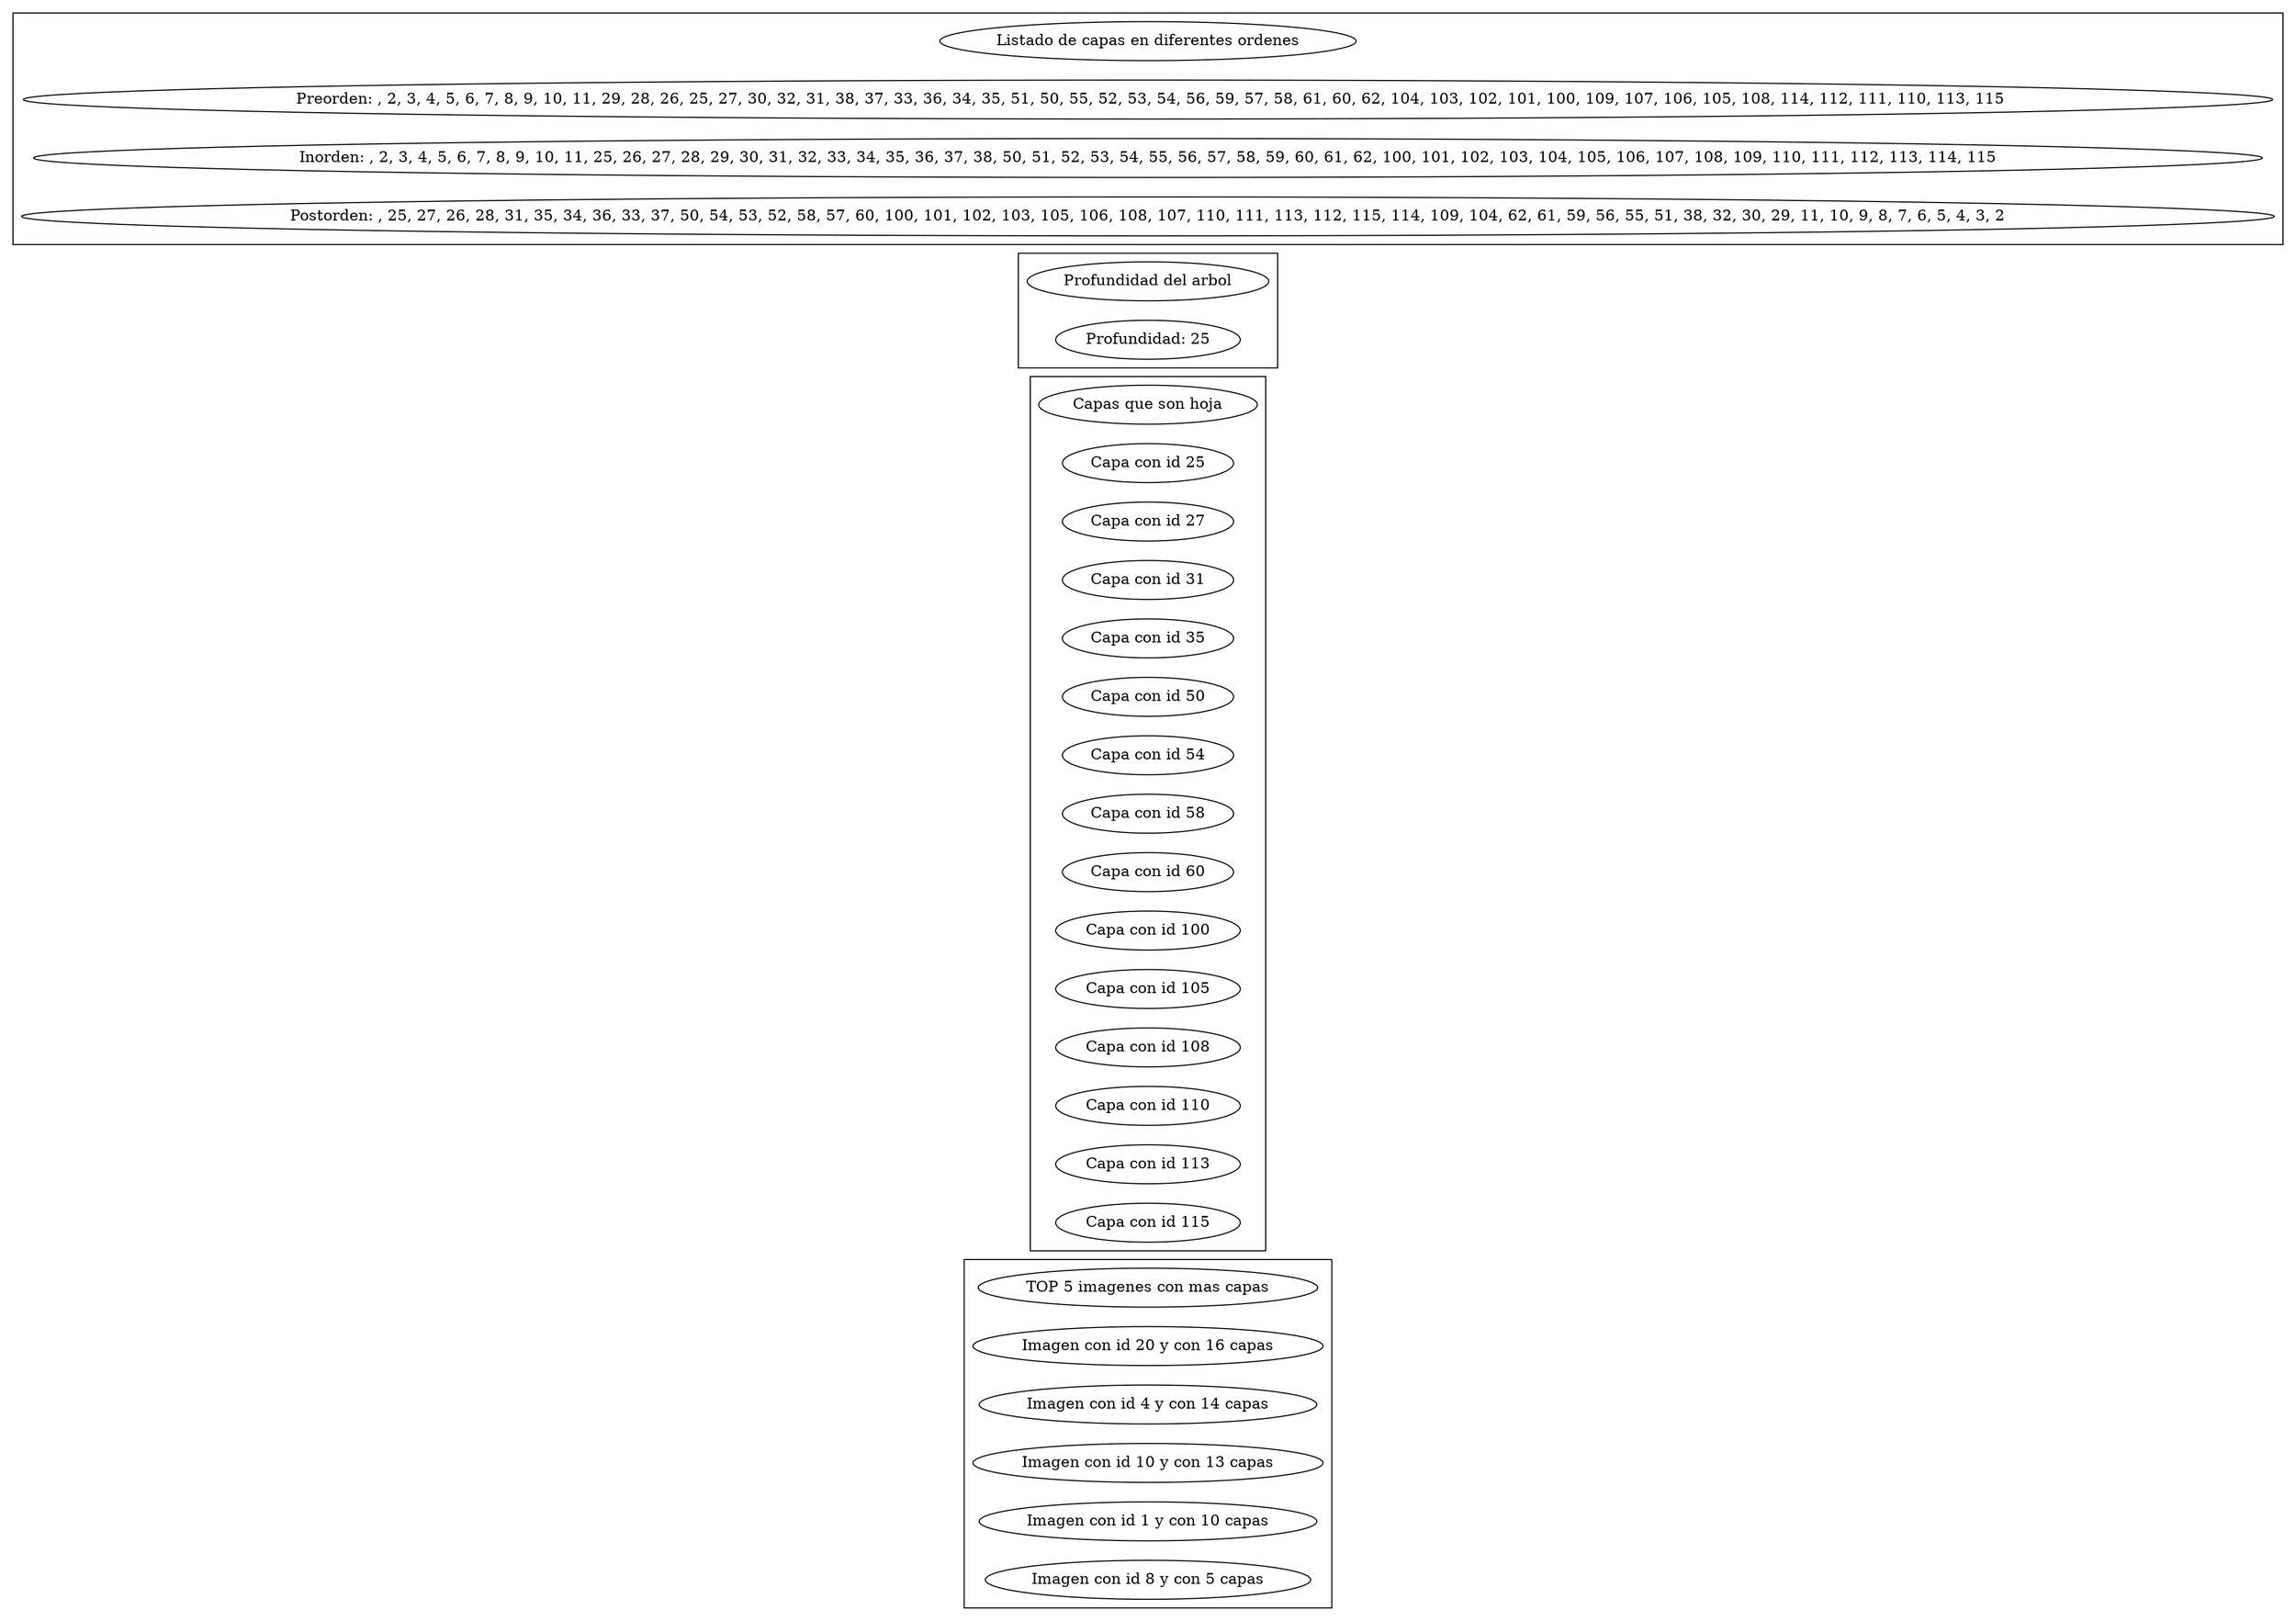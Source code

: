  digraph G {
 subgraph cluster_0 {
 "NodoEtiqueta" [label="TOP 5 imagenes con mas capas"]
 "Nodobeeb72eb-96cc-461b-7d1b-28a2b5ffedad" [label="Imagen con id 20 y con 16 capas"]
 "Nodo3e83806f-f30b-48fe-4d7b-a1e0dbcbec5c" [label="Imagen con id 4 y con 14 capas"]
 "Nodof7ac29bc-b1f8-4418-403e-baafcbe7331b" [label="Imagen con id 10 y con 13 capas"]
 "Nodo0e696faf-7527-461a-7c29-5433efddef50" [label="Imagen con id 1 y con 10 capas"]
 "Nodoeaf1a323-81ad-487f-53c0-0f243fb83d22" [label="Imagen con id 8 y con 5 capas"]
 }
 subgraph cluster_nodo_hoja {
 "NodoEtiqueta_hojas" [label="Capas que son hoja"]
 "Nodof5f01172-e21a-431b-7745-992eeeef3edb" [label="Capa con id 25"]
 "Nodof01c4a1a-ea82-4d45-5bb1-2ede8ff311f9" [label="Capa con id 27"]
 "Nodo80b41c06-e441-4272-477f-69aed49fa51d" [label="Capa con id 31"]
 "Nodof8fd4edf-9766-4983-7078-d54f91f81b80" [label="Capa con id 35"]
 "Nodof07285cc-4a46-41d6-59e5-1d0ef7fb86b2" [label="Capa con id 50"]
 "Nodode4ab57b-970f-4acd-44d7-626cadbf21e8" [label="Capa con id 54"]
 "Nodoe3c1b444-7042-4eb9-5683-e082ddf51eaf" [label="Capa con id 58"]
 "Nodo7a6f6648-4dfe-41c1-4e5a-e2e393fbc779" [label="Capa con id 60"]
 "Nodo74e7b96c-365f-461c-4dfa-0f54eefee017" [label="Capa con id 100"]
 "Nodof5c945f0-2609-4847-55eb-916bf7bd8df2" [label="Capa con id 105"]
 "Nodob3da8de5-6caa-4d2d-64f1-7859b27f9263" [label="Capa con id 108"]
 "Nodofaf68ab6-87e8-4555-6329-a3ec770d5936" [label="Capa con id 110"]
 "Nodobb5e6fa9-9d0b-4ec6-646d-41bac7f7fbb4" [label="Capa con id 113"]
 "Nodob7305df1-fa36-4d54-5b80-e916facd5f9b" [label="Capa con id 115"]
 }
 subgraph cluster_profundidad {
 "NodoEtiqueta_profundidad" [label="Profundidad del arbol"]
 "NodoProfundidad" [label="Profundidad: 25"]
 }
 subgraph cluster_listar_capas {
 "NodoEtiqueta_listar_capas" [label="Listado de capas en diferentes ordenes"]
 "NodoPreorden" [label=" Preorden: , 2, 3, 4, 5, 6, 7, 8, 9, 10, 11, 29, 28, 26, 25, 27, 30, 32, 31, 38, 37, 33, 36, 34, 35, 51, 50, 55, 52, 53, 54, 56, 59, 57, 58, 61, 60, 62, 104, 103, 102, 101, 100, 109, 107, 106, 105, 108, 114, 112, 111, 110, 113, 115"]
 "NodoInorden" [label="Inorden: , 2, 3, 4, 5, 6, 7, 8, 9, 10, 11, 25, 26, 27, 28, 29, 30, 31, 32, 33, 34, 35, 36, 37, 38, 50, 51, 52, 53, 54, 55, 56, 57, 58, 59, 60, 61, 62, 100, 101, 102, 103, 104, 105, 106, 107, 108, 109, 110, 111, 112, 113, 114, 115"]
 "NodoPostorden" [label="Postorden: , 25, 27, 26, 28, 31, 35, 34, 36, 33, 37, 50, 54, 53, 52, 58, 57, 60, 100, 101, 102, 103, 105, 106, 108, 107, 110, 111, 113, 112, 115, 114, 109, 104, 62, 61, 59, 56, 55, 51, 38, 32, 30, 29, 11, 10, 9, 8, 7, 6, 5, 4, 3, 2"]
 }
 rankdir=LR
 }
